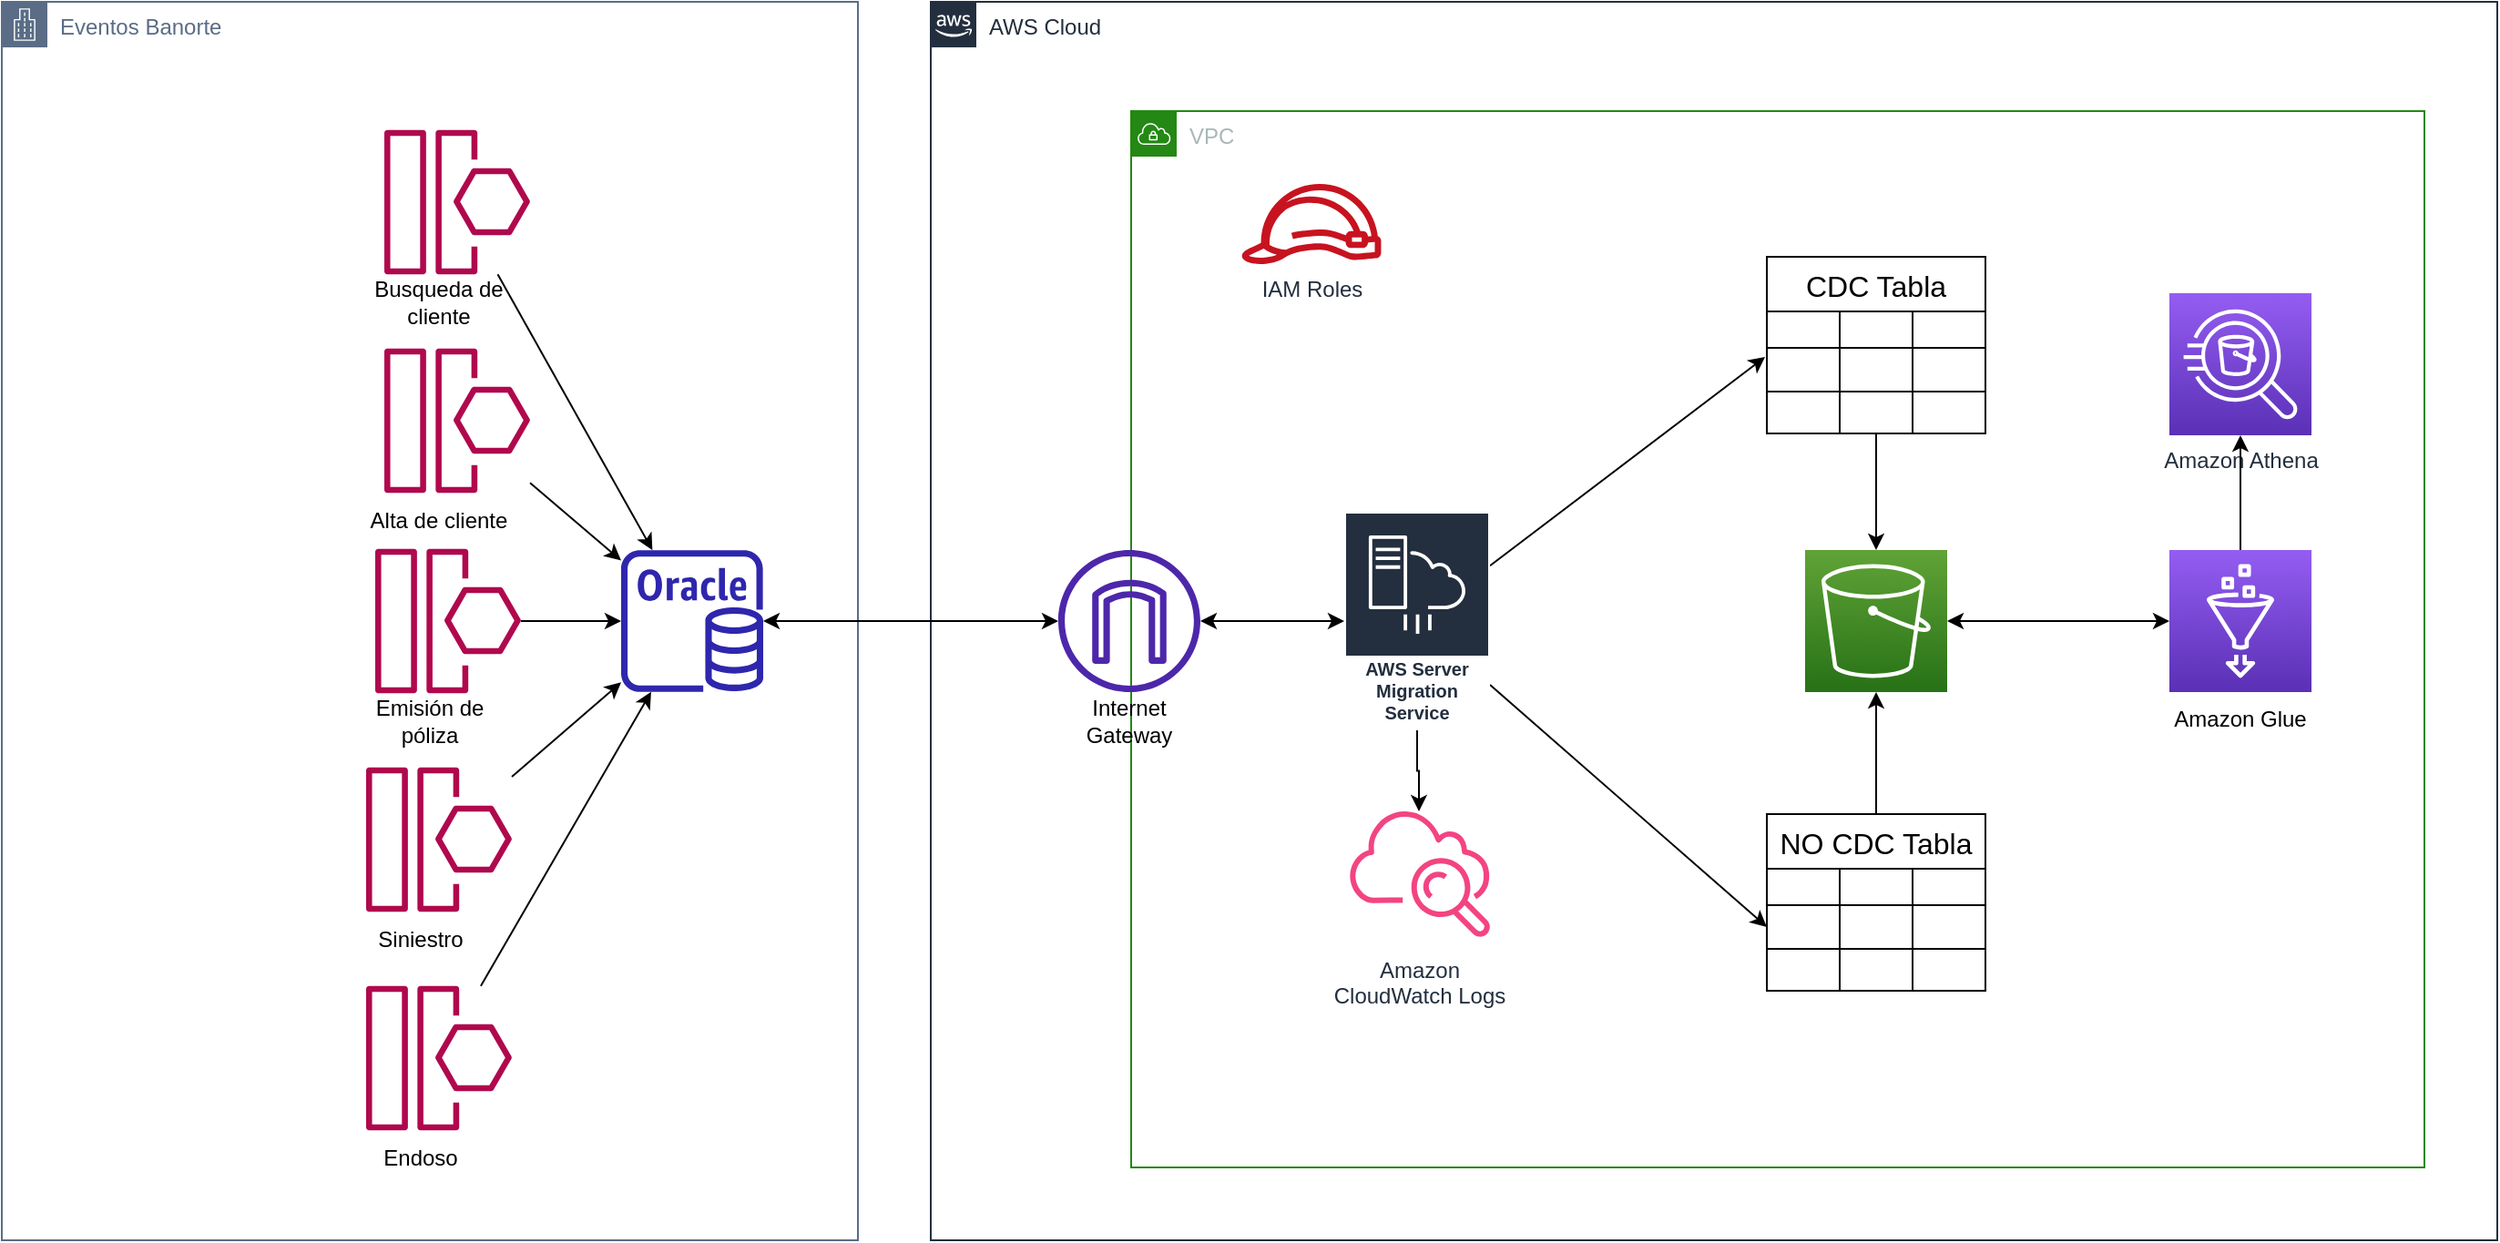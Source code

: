 <mxfile version="21.3.2" type="github">
  <diagram id="Ht1M8jgEwFfnCIfOTk4-" name="Page-1">
    <mxGraphModel dx="1467" dy="805" grid="1" gridSize="10" guides="1" tooltips="1" connect="1" arrows="1" fold="1" page="1" pageScale="1" pageWidth="1654" pageHeight="1169" math="0" shadow="0">
      <root>
        <mxCell id="0" />
        <mxCell id="1" parent="0" />
        <mxCell id="UEzPUAAOIrF-is8g5C7q-154" value="AWS Cloud" style="points=[[0,0],[0.25,0],[0.5,0],[0.75,0],[1,0],[1,0.25],[1,0.5],[1,0.75],[1,1],[0.75,1],[0.5,1],[0.25,1],[0,1],[0,0.75],[0,0.5],[0,0.25]];outlineConnect=0;gradientColor=none;html=1;whiteSpace=wrap;fontSize=12;fontStyle=0;shape=mxgraph.aws4.group;grIcon=mxgraph.aws4.group_aws_cloud_alt;strokeColor=#232F3E;fillColor=none;verticalAlign=top;align=left;spacingLeft=30;fontColor=#232F3E;dashed=0;labelBackgroundColor=#ffffff;container=1;pointerEvents=0;collapsible=0;recursiveResize=0;" parent="1" vertex="1">
          <mxGeometry x="600" y="90" width="860" height="680" as="geometry" />
        </mxCell>
        <mxCell id="deVg4nD5fg2ElZwjWmRX-4" value="VPC" style="points=[[0,0],[0.25,0],[0.5,0],[0.75,0],[1,0],[1,0.25],[1,0.5],[1,0.75],[1,1],[0.75,1],[0.5,1],[0.25,1],[0,1],[0,0.75],[0,0.5],[0,0.25]];outlineConnect=0;gradientColor=none;html=1;whiteSpace=wrap;fontSize=12;fontStyle=0;container=1;pointerEvents=0;collapsible=0;recursiveResize=0;shape=mxgraph.aws4.group;grIcon=mxgraph.aws4.group_vpc;strokeColor=#248814;fillColor=none;verticalAlign=top;align=left;spacingLeft=30;fontColor=#AAB7B8;dashed=0;" parent="UEzPUAAOIrF-is8g5C7q-154" vertex="1">
          <mxGeometry x="110" y="60" width="710" height="580" as="geometry" />
        </mxCell>
        <mxCell id="deVg4nD5fg2ElZwjWmRX-19" style="edgeStyle=orthogonalEdgeStyle;rounded=0;orthogonalLoop=1;jettySize=auto;html=1;startArrow=classic;startFill=1;" parent="deVg4nD5fg2ElZwjWmRX-4" source="deVg4nD5fg2ElZwjWmRX-5" target="deVg4nD5fg2ElZwjWmRX-16" edge="1">
          <mxGeometry relative="1" as="geometry" />
        </mxCell>
        <mxCell id="MF6Ap-zQTwX10dVivJZe-1" style="rounded=0;orthogonalLoop=1;jettySize=auto;html=1;entryX=-0.008;entryY=0.208;entryDx=0;entryDy=0;entryPerimeter=0;" edge="1" parent="deVg4nD5fg2ElZwjWmRX-4" source="deVg4nD5fg2ElZwjWmRX-5" target="deVg4nD5fg2ElZwjWmRX-36">
          <mxGeometry relative="1" as="geometry" />
        </mxCell>
        <mxCell id="MF6Ap-zQTwX10dVivJZe-2" style="rounded=0;orthogonalLoop=1;jettySize=auto;html=1;entryX=0;entryY=0.5;entryDx=0;entryDy=0;" edge="1" parent="deVg4nD5fg2ElZwjWmRX-4" source="deVg4nD5fg2ElZwjWmRX-5" target="deVg4nD5fg2ElZwjWmRX-50">
          <mxGeometry relative="1" as="geometry" />
        </mxCell>
        <mxCell id="MF6Ap-zQTwX10dVivJZe-7" style="edgeStyle=orthogonalEdgeStyle;rounded=0;orthogonalLoop=1;jettySize=auto;html=1;" edge="1" parent="deVg4nD5fg2ElZwjWmRX-4" source="deVg4nD5fg2ElZwjWmRX-5" target="MF6Ap-zQTwX10dVivJZe-6">
          <mxGeometry relative="1" as="geometry" />
        </mxCell>
        <mxCell id="deVg4nD5fg2ElZwjWmRX-5" value="AWS Server Migration Service" style="sketch=0;outlineConnect=0;fontColor=#232F3E;gradientColor=none;strokeColor=#ffffff;fillColor=#232F3E;dashed=1;verticalLabelPosition=middle;verticalAlign=bottom;align=center;html=1;whiteSpace=wrap;fontSize=10;fontStyle=1;spacing=3;shape=mxgraph.aws4.productIcon;prIcon=mxgraph.aws4.server_migration_service;" parent="deVg4nD5fg2ElZwjWmRX-4" vertex="1">
          <mxGeometry x="117" y="220" width="80" height="120" as="geometry" />
        </mxCell>
        <mxCell id="deVg4nD5fg2ElZwjWmRX-15" style="edgeStyle=orthogonalEdgeStyle;rounded=0;orthogonalLoop=1;jettySize=auto;html=1;entryX=0;entryY=0.5;entryDx=0;entryDy=0;entryPerimeter=0;startArrow=classic;startFill=1;" parent="deVg4nD5fg2ElZwjWmRX-4" source="deVg4nD5fg2ElZwjWmRX-7" target="deVg4nD5fg2ElZwjWmRX-11" edge="1">
          <mxGeometry relative="1" as="geometry" />
        </mxCell>
        <mxCell id="deVg4nD5fg2ElZwjWmRX-7" value="" style="sketch=0;points=[[0,0,0],[0.25,0,0],[0.5,0,0],[0.75,0,0],[1,0,0],[0,1,0],[0.25,1,0],[0.5,1,0],[0.75,1,0],[1,1,0],[0,0.25,0],[0,0.5,0],[0,0.75,0],[1,0.25,0],[1,0.5,0],[1,0.75,0]];outlineConnect=0;fontColor=#232F3E;gradientColor=#60A337;gradientDirection=north;fillColor=#277116;strokeColor=#ffffff;dashed=0;verticalLabelPosition=bottom;verticalAlign=top;align=center;html=1;fontSize=12;fontStyle=0;aspect=fixed;shape=mxgraph.aws4.resourceIcon;resIcon=mxgraph.aws4.s3;" parent="deVg4nD5fg2ElZwjWmRX-4" vertex="1">
          <mxGeometry x="370" y="241" width="78" height="78" as="geometry" />
        </mxCell>
        <mxCell id="deVg4nD5fg2ElZwjWmRX-11" value="" style="sketch=0;points=[[0,0,0],[0.25,0,0],[0.5,0,0],[0.75,0,0],[1,0,0],[0,1,0],[0.25,1,0],[0.5,1,0],[0.75,1,0],[1,1,0],[0,0.25,0],[0,0.5,0],[0,0.75,0],[1,0.25,0],[1,0.5,0],[1,0.75,0]];outlineConnect=0;fontColor=#232F3E;gradientColor=#945DF2;gradientDirection=north;fillColor=#5A30B5;strokeColor=#ffffff;dashed=0;verticalLabelPosition=bottom;verticalAlign=top;align=center;html=1;fontSize=12;fontStyle=0;aspect=fixed;shape=mxgraph.aws4.resourceIcon;resIcon=mxgraph.aws4.glue;" parent="deVg4nD5fg2ElZwjWmRX-4" vertex="1">
          <mxGeometry x="570" y="241" width="78" height="78" as="geometry" />
        </mxCell>
        <mxCell id="deVg4nD5fg2ElZwjWmRX-12" value="Amazon Glue&lt;br&gt;" style="text;html=1;strokeColor=none;fillColor=none;align=center;verticalAlign=middle;whiteSpace=wrap;rounded=0;" parent="deVg4nD5fg2ElZwjWmRX-4" vertex="1">
          <mxGeometry x="564" y="319" width="90" height="30" as="geometry" />
        </mxCell>
        <mxCell id="deVg4nD5fg2ElZwjWmRX-13" value="Amazon Athena" style="outlineConnect=0;fontColor=#232F3E;gradientColor=#945DF2;gradientDirection=north;fillColor=#5A30B5;strokeColor=#ffffff;dashed=0;verticalLabelPosition=bottom;verticalAlign=top;align=center;html=1;fontSize=12;fontStyle=0;aspect=fixed;shape=mxgraph.aws4.resourceIcon;resIcon=mxgraph.aws4.athena;labelBackgroundColor=#ffffff;" parent="deVg4nD5fg2ElZwjWmRX-4" vertex="1">
          <mxGeometry x="570" y="100" width="78" height="78" as="geometry" />
        </mxCell>
        <mxCell id="deVg4nD5fg2ElZwjWmRX-14" style="edgeStyle=orthogonalEdgeStyle;rounded=0;orthogonalLoop=1;jettySize=auto;html=1;" parent="deVg4nD5fg2ElZwjWmRX-4" source="deVg4nD5fg2ElZwjWmRX-11" target="deVg4nD5fg2ElZwjWmRX-13" edge="1">
          <mxGeometry relative="1" as="geometry" />
        </mxCell>
        <mxCell id="deVg4nD5fg2ElZwjWmRX-16" value="" style="sketch=0;outlineConnect=0;fontColor=#232F3E;gradientColor=none;fillColor=#4D27AA;strokeColor=none;dashed=0;verticalLabelPosition=bottom;verticalAlign=top;align=center;html=1;fontSize=12;fontStyle=0;aspect=fixed;pointerEvents=1;shape=mxgraph.aws4.internet_gateway;" parent="deVg4nD5fg2ElZwjWmRX-4" vertex="1">
          <mxGeometry x="-40" y="241" width="78" height="78" as="geometry" />
        </mxCell>
        <mxCell id="deVg4nD5fg2ElZwjWmRX-44" style="edgeStyle=orthogonalEdgeStyle;rounded=0;orthogonalLoop=1;jettySize=auto;html=1;entryX=0.5;entryY=0;entryDx=0;entryDy=0;entryPerimeter=0;" parent="deVg4nD5fg2ElZwjWmRX-4" source="deVg4nD5fg2ElZwjWmRX-31" target="deVg4nD5fg2ElZwjWmRX-7" edge="1">
          <mxGeometry relative="1" as="geometry" />
        </mxCell>
        <mxCell id="deVg4nD5fg2ElZwjWmRX-31" value="CDC Tabla" style="shape=table;startSize=30;container=1;collapsible=0;childLayout=tableLayout;strokeColor=default;fontSize=16;" parent="deVg4nD5fg2ElZwjWmRX-4" vertex="1">
          <mxGeometry x="349" y="80" width="120" height="97" as="geometry" />
        </mxCell>
        <mxCell id="deVg4nD5fg2ElZwjWmRX-32" value="" style="shape=tableRow;horizontal=0;startSize=0;swimlaneHead=0;swimlaneBody=0;strokeColor=inherit;top=0;left=0;bottom=0;right=0;collapsible=0;dropTarget=0;fillColor=none;points=[[0,0.5],[1,0.5]];portConstraint=eastwest;fontSize=16;" parent="deVg4nD5fg2ElZwjWmRX-31" vertex="1">
          <mxGeometry y="30" width="120" height="20" as="geometry" />
        </mxCell>
        <mxCell id="deVg4nD5fg2ElZwjWmRX-33" value="" style="shape=partialRectangle;html=1;whiteSpace=wrap;connectable=0;strokeColor=inherit;overflow=hidden;fillColor=none;top=0;left=0;bottom=0;right=0;pointerEvents=1;fontSize=16;" parent="deVg4nD5fg2ElZwjWmRX-32" vertex="1">
          <mxGeometry width="40" height="20" as="geometry">
            <mxRectangle width="40" height="20" as="alternateBounds" />
          </mxGeometry>
        </mxCell>
        <mxCell id="deVg4nD5fg2ElZwjWmRX-34" value="" style="shape=partialRectangle;html=1;whiteSpace=wrap;connectable=0;strokeColor=inherit;overflow=hidden;fillColor=none;top=0;left=0;bottom=0;right=0;pointerEvents=1;fontSize=16;" parent="deVg4nD5fg2ElZwjWmRX-32" vertex="1">
          <mxGeometry x="40" width="40" height="20" as="geometry">
            <mxRectangle width="40" height="20" as="alternateBounds" />
          </mxGeometry>
        </mxCell>
        <mxCell id="deVg4nD5fg2ElZwjWmRX-35" value="" style="shape=partialRectangle;html=1;whiteSpace=wrap;connectable=0;strokeColor=inherit;overflow=hidden;fillColor=none;top=0;left=0;bottom=0;right=0;pointerEvents=1;fontSize=16;" parent="deVg4nD5fg2ElZwjWmRX-32" vertex="1">
          <mxGeometry x="80" width="40" height="20" as="geometry">
            <mxRectangle width="40" height="20" as="alternateBounds" />
          </mxGeometry>
        </mxCell>
        <mxCell id="deVg4nD5fg2ElZwjWmRX-36" value="" style="shape=tableRow;horizontal=0;startSize=0;swimlaneHead=0;swimlaneBody=0;strokeColor=inherit;top=0;left=0;bottom=0;right=0;collapsible=0;dropTarget=0;fillColor=none;points=[[0,0.5],[1,0.5]];portConstraint=eastwest;fontSize=16;" parent="deVg4nD5fg2ElZwjWmRX-31" vertex="1">
          <mxGeometry y="50" width="120" height="24" as="geometry" />
        </mxCell>
        <mxCell id="deVg4nD5fg2ElZwjWmRX-37" value="" style="shape=partialRectangle;html=1;whiteSpace=wrap;connectable=0;strokeColor=inherit;overflow=hidden;fillColor=none;top=0;left=0;bottom=0;right=0;pointerEvents=1;fontSize=16;" parent="deVg4nD5fg2ElZwjWmRX-36" vertex="1">
          <mxGeometry width="40" height="24" as="geometry">
            <mxRectangle width="40" height="24" as="alternateBounds" />
          </mxGeometry>
        </mxCell>
        <mxCell id="deVg4nD5fg2ElZwjWmRX-38" value="" style="shape=partialRectangle;html=1;whiteSpace=wrap;connectable=0;strokeColor=inherit;overflow=hidden;fillColor=none;top=0;left=0;bottom=0;right=0;pointerEvents=1;fontSize=16;" parent="deVg4nD5fg2ElZwjWmRX-36" vertex="1">
          <mxGeometry x="40" width="40" height="24" as="geometry">
            <mxRectangle width="40" height="24" as="alternateBounds" />
          </mxGeometry>
        </mxCell>
        <mxCell id="deVg4nD5fg2ElZwjWmRX-39" value="" style="shape=partialRectangle;html=1;whiteSpace=wrap;connectable=0;strokeColor=inherit;overflow=hidden;fillColor=none;top=0;left=0;bottom=0;right=0;pointerEvents=1;fontSize=16;" parent="deVg4nD5fg2ElZwjWmRX-36" vertex="1">
          <mxGeometry x="80" width="40" height="24" as="geometry">
            <mxRectangle width="40" height="24" as="alternateBounds" />
          </mxGeometry>
        </mxCell>
        <mxCell id="deVg4nD5fg2ElZwjWmRX-40" value="" style="shape=tableRow;horizontal=0;startSize=0;swimlaneHead=0;swimlaneBody=0;strokeColor=inherit;top=0;left=0;bottom=0;right=0;collapsible=0;dropTarget=0;fillColor=none;points=[[0,0.5],[1,0.5]];portConstraint=eastwest;fontSize=16;" parent="deVg4nD5fg2ElZwjWmRX-31" vertex="1">
          <mxGeometry y="74" width="120" height="23" as="geometry" />
        </mxCell>
        <mxCell id="deVg4nD5fg2ElZwjWmRX-41" value="" style="shape=partialRectangle;html=1;whiteSpace=wrap;connectable=0;strokeColor=inherit;overflow=hidden;fillColor=none;top=0;left=0;bottom=0;right=0;pointerEvents=1;fontSize=16;" parent="deVg4nD5fg2ElZwjWmRX-40" vertex="1">
          <mxGeometry width="40" height="23" as="geometry">
            <mxRectangle width="40" height="23" as="alternateBounds" />
          </mxGeometry>
        </mxCell>
        <mxCell id="deVg4nD5fg2ElZwjWmRX-42" value="" style="shape=partialRectangle;html=1;whiteSpace=wrap;connectable=0;strokeColor=inherit;overflow=hidden;fillColor=none;top=0;left=0;bottom=0;right=0;pointerEvents=1;fontSize=16;" parent="deVg4nD5fg2ElZwjWmRX-40" vertex="1">
          <mxGeometry x="40" width="40" height="23" as="geometry">
            <mxRectangle width="40" height="23" as="alternateBounds" />
          </mxGeometry>
        </mxCell>
        <mxCell id="deVg4nD5fg2ElZwjWmRX-43" value="" style="shape=partialRectangle;html=1;whiteSpace=wrap;connectable=0;strokeColor=inherit;overflow=hidden;fillColor=none;top=0;left=0;bottom=0;right=0;pointerEvents=1;fontSize=16;" parent="deVg4nD5fg2ElZwjWmRX-40" vertex="1">
          <mxGeometry x="80" width="40" height="23" as="geometry">
            <mxRectangle width="40" height="23" as="alternateBounds" />
          </mxGeometry>
        </mxCell>
        <mxCell id="deVg4nD5fg2ElZwjWmRX-58" style="edgeStyle=orthogonalEdgeStyle;rounded=0;orthogonalLoop=1;jettySize=auto;html=1;" parent="deVg4nD5fg2ElZwjWmRX-4" source="deVg4nD5fg2ElZwjWmRX-45" target="deVg4nD5fg2ElZwjWmRX-7" edge="1">
          <mxGeometry relative="1" as="geometry" />
        </mxCell>
        <mxCell id="deVg4nD5fg2ElZwjWmRX-45" value="NO CDC Tabla" style="shape=table;startSize=30;container=1;collapsible=0;childLayout=tableLayout;strokeColor=default;fontSize=16;" parent="deVg4nD5fg2ElZwjWmRX-4" vertex="1">
          <mxGeometry x="349" y="386" width="120" height="97" as="geometry" />
        </mxCell>
        <mxCell id="deVg4nD5fg2ElZwjWmRX-46" value="" style="shape=tableRow;horizontal=0;startSize=0;swimlaneHead=0;swimlaneBody=0;strokeColor=inherit;top=0;left=0;bottom=0;right=0;collapsible=0;dropTarget=0;fillColor=none;points=[[0,0.5],[1,0.5]];portConstraint=eastwest;fontSize=16;" parent="deVg4nD5fg2ElZwjWmRX-45" vertex="1">
          <mxGeometry y="30" width="120" height="20" as="geometry" />
        </mxCell>
        <mxCell id="deVg4nD5fg2ElZwjWmRX-47" value="" style="shape=partialRectangle;html=1;whiteSpace=wrap;connectable=0;strokeColor=inherit;overflow=hidden;fillColor=none;top=0;left=0;bottom=0;right=0;pointerEvents=1;fontSize=16;" parent="deVg4nD5fg2ElZwjWmRX-46" vertex="1">
          <mxGeometry width="40" height="20" as="geometry">
            <mxRectangle width="40" height="20" as="alternateBounds" />
          </mxGeometry>
        </mxCell>
        <mxCell id="deVg4nD5fg2ElZwjWmRX-48" value="" style="shape=partialRectangle;html=1;whiteSpace=wrap;connectable=0;strokeColor=inherit;overflow=hidden;fillColor=none;top=0;left=0;bottom=0;right=0;pointerEvents=1;fontSize=16;" parent="deVg4nD5fg2ElZwjWmRX-46" vertex="1">
          <mxGeometry x="40" width="40" height="20" as="geometry">
            <mxRectangle width="40" height="20" as="alternateBounds" />
          </mxGeometry>
        </mxCell>
        <mxCell id="deVg4nD5fg2ElZwjWmRX-49" value="" style="shape=partialRectangle;html=1;whiteSpace=wrap;connectable=0;strokeColor=inherit;overflow=hidden;fillColor=none;top=0;left=0;bottom=0;right=0;pointerEvents=1;fontSize=16;" parent="deVg4nD5fg2ElZwjWmRX-46" vertex="1">
          <mxGeometry x="80" width="40" height="20" as="geometry">
            <mxRectangle width="40" height="20" as="alternateBounds" />
          </mxGeometry>
        </mxCell>
        <mxCell id="deVg4nD5fg2ElZwjWmRX-50" value="" style="shape=tableRow;horizontal=0;startSize=0;swimlaneHead=0;swimlaneBody=0;strokeColor=inherit;top=0;left=0;bottom=0;right=0;collapsible=0;dropTarget=0;fillColor=none;points=[[0,0.5],[1,0.5]];portConstraint=eastwest;fontSize=16;" parent="deVg4nD5fg2ElZwjWmRX-45" vertex="1">
          <mxGeometry y="50" width="120" height="24" as="geometry" />
        </mxCell>
        <mxCell id="deVg4nD5fg2ElZwjWmRX-51" value="" style="shape=partialRectangle;html=1;whiteSpace=wrap;connectable=0;strokeColor=inherit;overflow=hidden;fillColor=none;top=0;left=0;bottom=0;right=0;pointerEvents=1;fontSize=16;" parent="deVg4nD5fg2ElZwjWmRX-50" vertex="1">
          <mxGeometry width="40" height="24" as="geometry">
            <mxRectangle width="40" height="24" as="alternateBounds" />
          </mxGeometry>
        </mxCell>
        <mxCell id="deVg4nD5fg2ElZwjWmRX-52" value="" style="shape=partialRectangle;html=1;whiteSpace=wrap;connectable=0;strokeColor=inherit;overflow=hidden;fillColor=none;top=0;left=0;bottom=0;right=0;pointerEvents=1;fontSize=16;" parent="deVg4nD5fg2ElZwjWmRX-50" vertex="1">
          <mxGeometry x="40" width="40" height="24" as="geometry">
            <mxRectangle width="40" height="24" as="alternateBounds" />
          </mxGeometry>
        </mxCell>
        <mxCell id="deVg4nD5fg2ElZwjWmRX-53" value="" style="shape=partialRectangle;html=1;whiteSpace=wrap;connectable=0;strokeColor=inherit;overflow=hidden;fillColor=none;top=0;left=0;bottom=0;right=0;pointerEvents=1;fontSize=16;" parent="deVg4nD5fg2ElZwjWmRX-50" vertex="1">
          <mxGeometry x="80" width="40" height="24" as="geometry">
            <mxRectangle width="40" height="24" as="alternateBounds" />
          </mxGeometry>
        </mxCell>
        <mxCell id="deVg4nD5fg2ElZwjWmRX-54" value="" style="shape=tableRow;horizontal=0;startSize=0;swimlaneHead=0;swimlaneBody=0;strokeColor=inherit;top=0;left=0;bottom=0;right=0;collapsible=0;dropTarget=0;fillColor=none;points=[[0,0.5],[1,0.5]];portConstraint=eastwest;fontSize=16;" parent="deVg4nD5fg2ElZwjWmRX-45" vertex="1">
          <mxGeometry y="74" width="120" height="23" as="geometry" />
        </mxCell>
        <mxCell id="deVg4nD5fg2ElZwjWmRX-55" value="" style="shape=partialRectangle;html=1;whiteSpace=wrap;connectable=0;strokeColor=inherit;overflow=hidden;fillColor=none;top=0;left=0;bottom=0;right=0;pointerEvents=1;fontSize=16;" parent="deVg4nD5fg2ElZwjWmRX-54" vertex="1">
          <mxGeometry width="40" height="23" as="geometry">
            <mxRectangle width="40" height="23" as="alternateBounds" />
          </mxGeometry>
        </mxCell>
        <mxCell id="deVg4nD5fg2ElZwjWmRX-56" value="" style="shape=partialRectangle;html=1;whiteSpace=wrap;connectable=0;strokeColor=inherit;overflow=hidden;fillColor=none;top=0;left=0;bottom=0;right=0;pointerEvents=1;fontSize=16;" parent="deVg4nD5fg2ElZwjWmRX-54" vertex="1">
          <mxGeometry x="40" width="40" height="23" as="geometry">
            <mxRectangle width="40" height="23" as="alternateBounds" />
          </mxGeometry>
        </mxCell>
        <mxCell id="deVg4nD5fg2ElZwjWmRX-57" value="" style="shape=partialRectangle;html=1;whiteSpace=wrap;connectable=0;strokeColor=inherit;overflow=hidden;fillColor=none;top=0;left=0;bottom=0;right=0;pointerEvents=1;fontSize=16;" parent="deVg4nD5fg2ElZwjWmRX-54" vertex="1">
          <mxGeometry x="80" width="40" height="23" as="geometry">
            <mxRectangle width="40" height="23" as="alternateBounds" />
          </mxGeometry>
        </mxCell>
        <mxCell id="MF6Ap-zQTwX10dVivJZe-4" value="IAM Roles" style="outlineConnect=0;fontColor=#232F3E;gradientColor=none;fillColor=#C7131F;strokeColor=none;dashed=0;verticalLabelPosition=bottom;verticalAlign=top;align=center;html=1;fontSize=12;fontStyle=0;aspect=fixed;pointerEvents=1;shape=mxgraph.aws4.role;labelBackgroundColor=#ffffff;" vertex="1" parent="deVg4nD5fg2ElZwjWmRX-4">
          <mxGeometry x="60.0" y="40" width="78" height="44" as="geometry" />
        </mxCell>
        <mxCell id="MF6Ap-zQTwX10dVivJZe-6" value="Amazon&lt;br&gt;CloudWatch Logs&lt;br&gt;" style="outlineConnect=0;fontColor=#232F3E;gradientColor=none;gradientDirection=north;fillColor=#F34482;strokeColor=none;dashed=0;verticalLabelPosition=bottom;verticalAlign=top;align=center;html=1;fontSize=12;fontStyle=0;aspect=fixed;shape=mxgraph.aws4.cloudwatch;labelBackgroundColor=#ffffff;" vertex="1" parent="deVg4nD5fg2ElZwjWmRX-4">
          <mxGeometry x="119.0" y="380" width="78" height="78" as="geometry" />
        </mxCell>
        <mxCell id="MF6Ap-zQTwX10dVivJZe-8" value="Internet Gateway" style="text;html=1;strokeColor=none;fillColor=none;align=center;verticalAlign=middle;whiteSpace=wrap;rounded=0;" vertex="1" parent="UEzPUAAOIrF-is8g5C7q-154">
          <mxGeometry x="64" y="380" width="90" height="30" as="geometry" />
        </mxCell>
        <mxCell id="deVg4nD5fg2ElZwjWmRX-3" value="Eventos Banorte" style="points=[[0,0],[0.25,0],[0.5,0],[0.75,0],[1,0],[1,0.25],[1,0.5],[1,0.75],[1,1],[0.75,1],[0.5,1],[0.25,1],[0,1],[0,0.75],[0,0.5],[0,0.25]];outlineConnect=0;gradientColor=none;html=1;whiteSpace=wrap;fontSize=12;fontStyle=0;container=1;pointerEvents=0;collapsible=0;recursiveResize=0;shape=mxgraph.aws4.group;grIcon=mxgraph.aws4.group_corporate_data_center;strokeColor=#5A6C86;fillColor=none;verticalAlign=top;align=left;spacingLeft=30;fontColor=#5A6C86;dashed=0;" parent="1" vertex="1">
          <mxGeometry x="90" y="90" width="470" height="680" as="geometry" />
        </mxCell>
        <mxCell id="deVg4nD5fg2ElZwjWmRX-63" style="rounded=0;orthogonalLoop=1;jettySize=auto;html=1;" parent="deVg4nD5fg2ElZwjWmRX-3" source="deVg4nD5fg2ElZwjWmRX-21" target="deVg4nD5fg2ElZwjWmRX-61" edge="1">
          <mxGeometry relative="1" as="geometry" />
        </mxCell>
        <mxCell id="deVg4nD5fg2ElZwjWmRX-21" value="" style="sketch=0;outlineConnect=0;fontColor=#232F3E;gradientColor=none;fillColor=#B0084D;strokeColor=none;dashed=0;verticalLabelPosition=bottom;verticalAlign=top;align=center;html=1;fontSize=12;fontStyle=0;aspect=fixed;pointerEvents=1;shape=mxgraph.aws4.event_resource;labelBackgroundColor=none;fontFamily=Helvetica;overflow=visible;snapToPoint=0;portConstraintRotation=0;treeFolding=0;labelBorderColor=none;" parent="deVg4nD5fg2ElZwjWmRX-3" vertex="1">
          <mxGeometry x="210" y="70" width="80" height="80" as="geometry" />
        </mxCell>
        <mxCell id="deVg4nD5fg2ElZwjWmRX-22" value="Busqueda de cliente" style="text;html=1;strokeColor=none;fillColor=none;align=center;verticalAlign=middle;whiteSpace=wrap;rounded=0;fontFamily=Helvetica;" parent="deVg4nD5fg2ElZwjWmRX-3" vertex="1">
          <mxGeometry x="200" y="150" width="80" height="30" as="geometry" />
        </mxCell>
        <mxCell id="deVg4nD5fg2ElZwjWmRX-64" style="rounded=0;orthogonalLoop=1;jettySize=auto;html=1;" parent="deVg4nD5fg2ElZwjWmRX-3" source="deVg4nD5fg2ElZwjWmRX-23" target="deVg4nD5fg2ElZwjWmRX-61" edge="1">
          <mxGeometry relative="1" as="geometry" />
        </mxCell>
        <mxCell id="deVg4nD5fg2ElZwjWmRX-23" value="" style="sketch=0;outlineConnect=0;fontColor=#232F3E;gradientColor=none;fillColor=#B0084D;strokeColor=none;dashed=0;verticalLabelPosition=bottom;verticalAlign=top;align=center;html=1;fontSize=12;fontStyle=0;aspect=fixed;pointerEvents=1;shape=mxgraph.aws4.event_resource;labelBackgroundColor=none;fontFamily=Helvetica;overflow=visible;snapToPoint=0;portConstraintRotation=0;treeFolding=0;labelBorderColor=none;" parent="deVg4nD5fg2ElZwjWmRX-3" vertex="1">
          <mxGeometry x="210" y="190" width="80" height="80" as="geometry" />
        </mxCell>
        <mxCell id="deVg4nD5fg2ElZwjWmRX-24" value="Alta de cliente" style="text;html=1;strokeColor=none;fillColor=none;align=center;verticalAlign=middle;whiteSpace=wrap;rounded=0;fontFamily=Helvetica;" parent="deVg4nD5fg2ElZwjWmRX-3" vertex="1">
          <mxGeometry x="200" y="270" width="80" height="30" as="geometry" />
        </mxCell>
        <mxCell id="deVg4nD5fg2ElZwjWmRX-65" style="rounded=0;orthogonalLoop=1;jettySize=auto;html=1;" parent="deVg4nD5fg2ElZwjWmRX-3" source="deVg4nD5fg2ElZwjWmRX-25" target="deVg4nD5fg2ElZwjWmRX-61" edge="1">
          <mxGeometry relative="1" as="geometry" />
        </mxCell>
        <mxCell id="deVg4nD5fg2ElZwjWmRX-25" value="" style="sketch=0;outlineConnect=0;fontColor=#232F3E;gradientColor=none;fillColor=#B0084D;strokeColor=none;dashed=0;verticalLabelPosition=bottom;verticalAlign=top;align=center;html=1;fontSize=12;fontStyle=0;aspect=fixed;pointerEvents=1;shape=mxgraph.aws4.event_resource;labelBackgroundColor=none;fontFamily=Helvetica;overflow=visible;snapToPoint=0;portConstraintRotation=0;treeFolding=0;labelBorderColor=none;" parent="deVg4nD5fg2ElZwjWmRX-3" vertex="1">
          <mxGeometry x="205" y="300" width="80" height="80" as="geometry" />
        </mxCell>
        <mxCell id="deVg4nD5fg2ElZwjWmRX-26" value="Emisión de póliza" style="text;html=1;strokeColor=none;fillColor=none;align=center;verticalAlign=middle;whiteSpace=wrap;rounded=0;fontFamily=Helvetica;" parent="deVg4nD5fg2ElZwjWmRX-3" vertex="1">
          <mxGeometry x="195" y="380" width="80" height="30" as="geometry" />
        </mxCell>
        <mxCell id="deVg4nD5fg2ElZwjWmRX-66" style="rounded=0;orthogonalLoop=1;jettySize=auto;html=1;" parent="deVg4nD5fg2ElZwjWmRX-3" source="deVg4nD5fg2ElZwjWmRX-27" target="deVg4nD5fg2ElZwjWmRX-61" edge="1">
          <mxGeometry relative="1" as="geometry" />
        </mxCell>
        <mxCell id="deVg4nD5fg2ElZwjWmRX-27" value="" style="sketch=0;outlineConnect=0;fontColor=#232F3E;gradientColor=none;fillColor=#B0084D;strokeColor=none;dashed=0;verticalLabelPosition=bottom;verticalAlign=top;align=center;html=1;fontSize=12;fontStyle=0;aspect=fixed;pointerEvents=1;shape=mxgraph.aws4.event_resource;labelBackgroundColor=none;fontFamily=Helvetica;overflow=visible;snapToPoint=0;portConstraintRotation=0;treeFolding=0;labelBorderColor=none;" parent="deVg4nD5fg2ElZwjWmRX-3" vertex="1">
          <mxGeometry x="200" y="420" width="80" height="80" as="geometry" />
        </mxCell>
        <mxCell id="deVg4nD5fg2ElZwjWmRX-28" value="Siniestro" style="text;html=1;strokeColor=none;fillColor=none;align=center;verticalAlign=middle;whiteSpace=wrap;rounded=0;fontFamily=Helvetica;" parent="deVg4nD5fg2ElZwjWmRX-3" vertex="1">
          <mxGeometry x="190" y="500" width="80" height="30" as="geometry" />
        </mxCell>
        <mxCell id="deVg4nD5fg2ElZwjWmRX-67" style="rounded=0;orthogonalLoop=1;jettySize=auto;html=1;" parent="deVg4nD5fg2ElZwjWmRX-3" source="deVg4nD5fg2ElZwjWmRX-29" target="deVg4nD5fg2ElZwjWmRX-61" edge="1">
          <mxGeometry relative="1" as="geometry" />
        </mxCell>
        <mxCell id="deVg4nD5fg2ElZwjWmRX-29" value="" style="sketch=0;outlineConnect=0;fontColor=#232F3E;gradientColor=none;fillColor=#B0084D;strokeColor=none;dashed=0;verticalLabelPosition=bottom;verticalAlign=top;align=center;html=1;fontSize=12;fontStyle=0;aspect=fixed;pointerEvents=1;shape=mxgraph.aws4.event_resource;labelBackgroundColor=none;fontFamily=Helvetica;overflow=visible;snapToPoint=0;portConstraintRotation=0;treeFolding=0;labelBorderColor=none;" parent="deVg4nD5fg2ElZwjWmRX-3" vertex="1">
          <mxGeometry x="200" y="540" width="80" height="80" as="geometry" />
        </mxCell>
        <mxCell id="deVg4nD5fg2ElZwjWmRX-30" value="Endoso" style="text;html=1;strokeColor=none;fillColor=none;align=center;verticalAlign=middle;whiteSpace=wrap;rounded=0;fontFamily=Helvetica;" parent="deVg4nD5fg2ElZwjWmRX-3" vertex="1">
          <mxGeometry x="190" y="620" width="80" height="30" as="geometry" />
        </mxCell>
        <mxCell id="deVg4nD5fg2ElZwjWmRX-61" value="" style="sketch=0;outlineConnect=0;fontColor=#232F3E;gradientColor=none;fillColor=#2E27AD;strokeColor=none;dashed=0;verticalLabelPosition=bottom;verticalAlign=top;align=center;html=1;fontSize=12;fontStyle=0;aspect=fixed;pointerEvents=1;shape=mxgraph.aws4.rds_oracle_instance;" parent="deVg4nD5fg2ElZwjWmRX-3" vertex="1">
          <mxGeometry x="340" y="301" width="78" height="78" as="geometry" />
        </mxCell>
        <mxCell id="deVg4nD5fg2ElZwjWmRX-62" style="edgeStyle=orthogonalEdgeStyle;rounded=0;orthogonalLoop=1;jettySize=auto;html=1;startArrow=classic;startFill=1;" parent="1" source="deVg4nD5fg2ElZwjWmRX-16" target="deVg4nD5fg2ElZwjWmRX-61" edge="1">
          <mxGeometry relative="1" as="geometry" />
        </mxCell>
      </root>
    </mxGraphModel>
  </diagram>
</mxfile>
